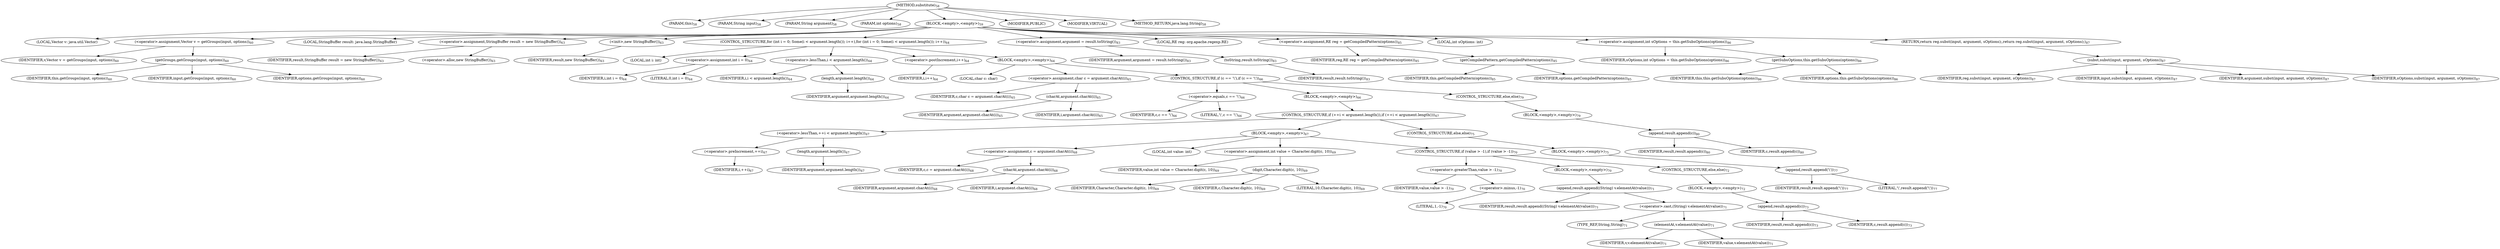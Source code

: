 digraph "substitute" {  
"47" [label = <(METHOD,substitute)<SUB>58</SUB>> ]
"6" [label = <(PARAM,this)<SUB>58</SUB>> ]
"48" [label = <(PARAM,String input)<SUB>58</SUB>> ]
"49" [label = <(PARAM,String argument)<SUB>58</SUB>> ]
"50" [label = <(PARAM,int options)<SUB>58</SUB>> ]
"51" [label = <(BLOCK,&lt;empty&gt;,&lt;empty&gt;)<SUB>59</SUB>> ]
"52" [label = <(LOCAL,Vector v: java.util.Vector)> ]
"53" [label = <(&lt;operator&gt;.assignment,Vector v = getGroups(input, options))<SUB>60</SUB>> ]
"54" [label = <(IDENTIFIER,v,Vector v = getGroups(input, options))<SUB>60</SUB>> ]
"55" [label = <(getGroups,getGroups(input, options))<SUB>60</SUB>> ]
"5" [label = <(IDENTIFIER,this,getGroups(input, options))<SUB>60</SUB>> ]
"56" [label = <(IDENTIFIER,input,getGroups(input, options))<SUB>60</SUB>> ]
"57" [label = <(IDENTIFIER,options,getGroups(input, options))<SUB>60</SUB>> ]
"8" [label = <(LOCAL,StringBuffer result: java.lang.StringBuffer)> ]
"58" [label = <(&lt;operator&gt;.assignment,StringBuffer result = new StringBuffer())<SUB>63</SUB>> ]
"59" [label = <(IDENTIFIER,result,StringBuffer result = new StringBuffer())<SUB>63</SUB>> ]
"60" [label = <(&lt;operator&gt;.alloc,new StringBuffer())<SUB>63</SUB>> ]
"61" [label = <(&lt;init&gt;,new StringBuffer())<SUB>63</SUB>> ]
"7" [label = <(IDENTIFIER,result,new StringBuffer())<SUB>63</SUB>> ]
"62" [label = <(CONTROL_STRUCTURE,for (int i = 0; Some(i &lt; argument.length()); i++),for (int i = 0; Some(i &lt; argument.length()); i++))<SUB>64</SUB>> ]
"63" [label = <(LOCAL,int i: int)> ]
"64" [label = <(&lt;operator&gt;.assignment,int i = 0)<SUB>64</SUB>> ]
"65" [label = <(IDENTIFIER,i,int i = 0)<SUB>64</SUB>> ]
"66" [label = <(LITERAL,0,int i = 0)<SUB>64</SUB>> ]
"67" [label = <(&lt;operator&gt;.lessThan,i &lt; argument.length())<SUB>64</SUB>> ]
"68" [label = <(IDENTIFIER,i,i &lt; argument.length())<SUB>64</SUB>> ]
"69" [label = <(length,argument.length())<SUB>64</SUB>> ]
"70" [label = <(IDENTIFIER,argument,argument.length())<SUB>64</SUB>> ]
"71" [label = <(&lt;operator&gt;.postIncrement,i++)<SUB>64</SUB>> ]
"72" [label = <(IDENTIFIER,i,i++)<SUB>64</SUB>> ]
"73" [label = <(BLOCK,&lt;empty&gt;,&lt;empty&gt;)<SUB>64</SUB>> ]
"74" [label = <(LOCAL,char c: char)> ]
"75" [label = <(&lt;operator&gt;.assignment,char c = argument.charAt(i))<SUB>65</SUB>> ]
"76" [label = <(IDENTIFIER,c,char c = argument.charAt(i))<SUB>65</SUB>> ]
"77" [label = <(charAt,argument.charAt(i))<SUB>65</SUB>> ]
"78" [label = <(IDENTIFIER,argument,argument.charAt(i))<SUB>65</SUB>> ]
"79" [label = <(IDENTIFIER,i,argument.charAt(i))<SUB>65</SUB>> ]
"80" [label = <(CONTROL_STRUCTURE,if (c == '\\'),if (c == '\\'))<SUB>66</SUB>> ]
"81" [label = <(&lt;operator&gt;.equals,c == '\\')<SUB>66</SUB>> ]
"82" [label = <(IDENTIFIER,c,c == '\\')<SUB>66</SUB>> ]
"83" [label = <(LITERAL,'\\',c == '\\')<SUB>66</SUB>> ]
"84" [label = <(BLOCK,&lt;empty&gt;,&lt;empty&gt;)<SUB>66</SUB>> ]
"85" [label = <(CONTROL_STRUCTURE,if (++i &lt; argument.length()),if (++i &lt; argument.length()))<SUB>67</SUB>> ]
"86" [label = <(&lt;operator&gt;.lessThan,++i &lt; argument.length())<SUB>67</SUB>> ]
"87" [label = <(&lt;operator&gt;.preIncrement,++i)<SUB>67</SUB>> ]
"88" [label = <(IDENTIFIER,i,++i)<SUB>67</SUB>> ]
"89" [label = <(length,argument.length())<SUB>67</SUB>> ]
"90" [label = <(IDENTIFIER,argument,argument.length())<SUB>67</SUB>> ]
"91" [label = <(BLOCK,&lt;empty&gt;,&lt;empty&gt;)<SUB>67</SUB>> ]
"92" [label = <(&lt;operator&gt;.assignment,c = argument.charAt(i))<SUB>68</SUB>> ]
"93" [label = <(IDENTIFIER,c,c = argument.charAt(i))<SUB>68</SUB>> ]
"94" [label = <(charAt,argument.charAt(i))<SUB>68</SUB>> ]
"95" [label = <(IDENTIFIER,argument,argument.charAt(i))<SUB>68</SUB>> ]
"96" [label = <(IDENTIFIER,i,argument.charAt(i))<SUB>68</SUB>> ]
"97" [label = <(LOCAL,int value: int)> ]
"98" [label = <(&lt;operator&gt;.assignment,int value = Character.digit(c, 10))<SUB>69</SUB>> ]
"99" [label = <(IDENTIFIER,value,int value = Character.digit(c, 10))<SUB>69</SUB>> ]
"100" [label = <(digit,Character.digit(c, 10))<SUB>69</SUB>> ]
"101" [label = <(IDENTIFIER,Character,Character.digit(c, 10))<SUB>69</SUB>> ]
"102" [label = <(IDENTIFIER,c,Character.digit(c, 10))<SUB>69</SUB>> ]
"103" [label = <(LITERAL,10,Character.digit(c, 10))<SUB>69</SUB>> ]
"104" [label = <(CONTROL_STRUCTURE,if (value &gt; -1),if (value &gt; -1))<SUB>70</SUB>> ]
"105" [label = <(&lt;operator&gt;.greaterThan,value &gt; -1)<SUB>70</SUB>> ]
"106" [label = <(IDENTIFIER,value,value &gt; -1)<SUB>70</SUB>> ]
"107" [label = <(&lt;operator&gt;.minus,-1)<SUB>70</SUB>> ]
"108" [label = <(LITERAL,1,-1)<SUB>70</SUB>> ]
"109" [label = <(BLOCK,&lt;empty&gt;,&lt;empty&gt;)<SUB>70</SUB>> ]
"110" [label = <(append,result.append((String) v.elementAt(value)))<SUB>71</SUB>> ]
"111" [label = <(IDENTIFIER,result,result.append((String) v.elementAt(value)))<SUB>71</SUB>> ]
"112" [label = <(&lt;operator&gt;.cast,(String) v.elementAt(value))<SUB>71</SUB>> ]
"113" [label = <(TYPE_REF,String,String)<SUB>71</SUB>> ]
"114" [label = <(elementAt,v.elementAt(value))<SUB>71</SUB>> ]
"115" [label = <(IDENTIFIER,v,v.elementAt(value))<SUB>71</SUB>> ]
"116" [label = <(IDENTIFIER,value,v.elementAt(value))<SUB>71</SUB>> ]
"117" [label = <(CONTROL_STRUCTURE,else,else)<SUB>72</SUB>> ]
"118" [label = <(BLOCK,&lt;empty&gt;,&lt;empty&gt;)<SUB>72</SUB>> ]
"119" [label = <(append,result.append(c))<SUB>73</SUB>> ]
"120" [label = <(IDENTIFIER,result,result.append(c))<SUB>73</SUB>> ]
"121" [label = <(IDENTIFIER,c,result.append(c))<SUB>73</SUB>> ]
"122" [label = <(CONTROL_STRUCTURE,else,else)<SUB>75</SUB>> ]
"123" [label = <(BLOCK,&lt;empty&gt;,&lt;empty&gt;)<SUB>75</SUB>> ]
"124" [label = <(append,result.append('\\'))<SUB>77</SUB>> ]
"125" [label = <(IDENTIFIER,result,result.append('\\'))<SUB>77</SUB>> ]
"126" [label = <(LITERAL,'\\',result.append('\\'))<SUB>77</SUB>> ]
"127" [label = <(CONTROL_STRUCTURE,else,else)<SUB>79</SUB>> ]
"128" [label = <(BLOCK,&lt;empty&gt;,&lt;empty&gt;)<SUB>79</SUB>> ]
"129" [label = <(append,result.append(c))<SUB>80</SUB>> ]
"130" [label = <(IDENTIFIER,result,result.append(c))<SUB>80</SUB>> ]
"131" [label = <(IDENTIFIER,c,result.append(c))<SUB>80</SUB>> ]
"132" [label = <(&lt;operator&gt;.assignment,argument = result.toString())<SUB>83</SUB>> ]
"133" [label = <(IDENTIFIER,argument,argument = result.toString())<SUB>83</SUB>> ]
"134" [label = <(toString,result.toString())<SUB>83</SUB>> ]
"135" [label = <(IDENTIFIER,result,result.toString())<SUB>83</SUB>> ]
"136" [label = <(LOCAL,RE reg: org.apache.regexp.RE)> ]
"137" [label = <(&lt;operator&gt;.assignment,RE reg = getCompiledPattern(options))<SUB>85</SUB>> ]
"138" [label = <(IDENTIFIER,reg,RE reg = getCompiledPattern(options))<SUB>85</SUB>> ]
"139" [label = <(getCompiledPattern,getCompiledPattern(options))<SUB>85</SUB>> ]
"9" [label = <(IDENTIFIER,this,getCompiledPattern(options))<SUB>85</SUB>> ]
"140" [label = <(IDENTIFIER,options,getCompiledPattern(options))<SUB>85</SUB>> ]
"141" [label = <(LOCAL,int sOptions: int)> ]
"142" [label = <(&lt;operator&gt;.assignment,int sOptions = this.getSubsOptions(options))<SUB>86</SUB>> ]
"143" [label = <(IDENTIFIER,sOptions,int sOptions = this.getSubsOptions(options))<SUB>86</SUB>> ]
"144" [label = <(getSubsOptions,this.getSubsOptions(options))<SUB>86</SUB>> ]
"10" [label = <(IDENTIFIER,this,this.getSubsOptions(options))<SUB>86</SUB>> ]
"145" [label = <(IDENTIFIER,options,this.getSubsOptions(options))<SUB>86</SUB>> ]
"146" [label = <(RETURN,return reg.subst(input, argument, sOptions);,return reg.subst(input, argument, sOptions);)<SUB>87</SUB>> ]
"147" [label = <(subst,subst(input, argument, sOptions))<SUB>87</SUB>> ]
"148" [label = <(IDENTIFIER,reg,subst(input, argument, sOptions))<SUB>87</SUB>> ]
"149" [label = <(IDENTIFIER,input,subst(input, argument, sOptions))<SUB>87</SUB>> ]
"150" [label = <(IDENTIFIER,argument,subst(input, argument, sOptions))<SUB>87</SUB>> ]
"151" [label = <(IDENTIFIER,sOptions,subst(input, argument, sOptions))<SUB>87</SUB>> ]
"152" [label = <(MODIFIER,PUBLIC)> ]
"153" [label = <(MODIFIER,VIRTUAL)> ]
"154" [label = <(METHOD_RETURN,java.lang.String)<SUB>58</SUB>> ]
  "47" -> "6" 
  "47" -> "48" 
  "47" -> "49" 
  "47" -> "50" 
  "47" -> "51" 
  "47" -> "152" 
  "47" -> "153" 
  "47" -> "154" 
  "51" -> "52" 
  "51" -> "53" 
  "51" -> "8" 
  "51" -> "58" 
  "51" -> "61" 
  "51" -> "62" 
  "51" -> "132" 
  "51" -> "136" 
  "51" -> "137" 
  "51" -> "141" 
  "51" -> "142" 
  "51" -> "146" 
  "53" -> "54" 
  "53" -> "55" 
  "55" -> "5" 
  "55" -> "56" 
  "55" -> "57" 
  "58" -> "59" 
  "58" -> "60" 
  "61" -> "7" 
  "62" -> "63" 
  "62" -> "64" 
  "62" -> "67" 
  "62" -> "71" 
  "62" -> "73" 
  "64" -> "65" 
  "64" -> "66" 
  "67" -> "68" 
  "67" -> "69" 
  "69" -> "70" 
  "71" -> "72" 
  "73" -> "74" 
  "73" -> "75" 
  "73" -> "80" 
  "75" -> "76" 
  "75" -> "77" 
  "77" -> "78" 
  "77" -> "79" 
  "80" -> "81" 
  "80" -> "84" 
  "80" -> "127" 
  "81" -> "82" 
  "81" -> "83" 
  "84" -> "85" 
  "85" -> "86" 
  "85" -> "91" 
  "85" -> "122" 
  "86" -> "87" 
  "86" -> "89" 
  "87" -> "88" 
  "89" -> "90" 
  "91" -> "92" 
  "91" -> "97" 
  "91" -> "98" 
  "91" -> "104" 
  "92" -> "93" 
  "92" -> "94" 
  "94" -> "95" 
  "94" -> "96" 
  "98" -> "99" 
  "98" -> "100" 
  "100" -> "101" 
  "100" -> "102" 
  "100" -> "103" 
  "104" -> "105" 
  "104" -> "109" 
  "104" -> "117" 
  "105" -> "106" 
  "105" -> "107" 
  "107" -> "108" 
  "109" -> "110" 
  "110" -> "111" 
  "110" -> "112" 
  "112" -> "113" 
  "112" -> "114" 
  "114" -> "115" 
  "114" -> "116" 
  "117" -> "118" 
  "118" -> "119" 
  "119" -> "120" 
  "119" -> "121" 
  "122" -> "123" 
  "123" -> "124" 
  "124" -> "125" 
  "124" -> "126" 
  "127" -> "128" 
  "128" -> "129" 
  "129" -> "130" 
  "129" -> "131" 
  "132" -> "133" 
  "132" -> "134" 
  "134" -> "135" 
  "137" -> "138" 
  "137" -> "139" 
  "139" -> "9" 
  "139" -> "140" 
  "142" -> "143" 
  "142" -> "144" 
  "144" -> "10" 
  "144" -> "145" 
  "146" -> "147" 
  "147" -> "148" 
  "147" -> "149" 
  "147" -> "150" 
  "147" -> "151" 
}
